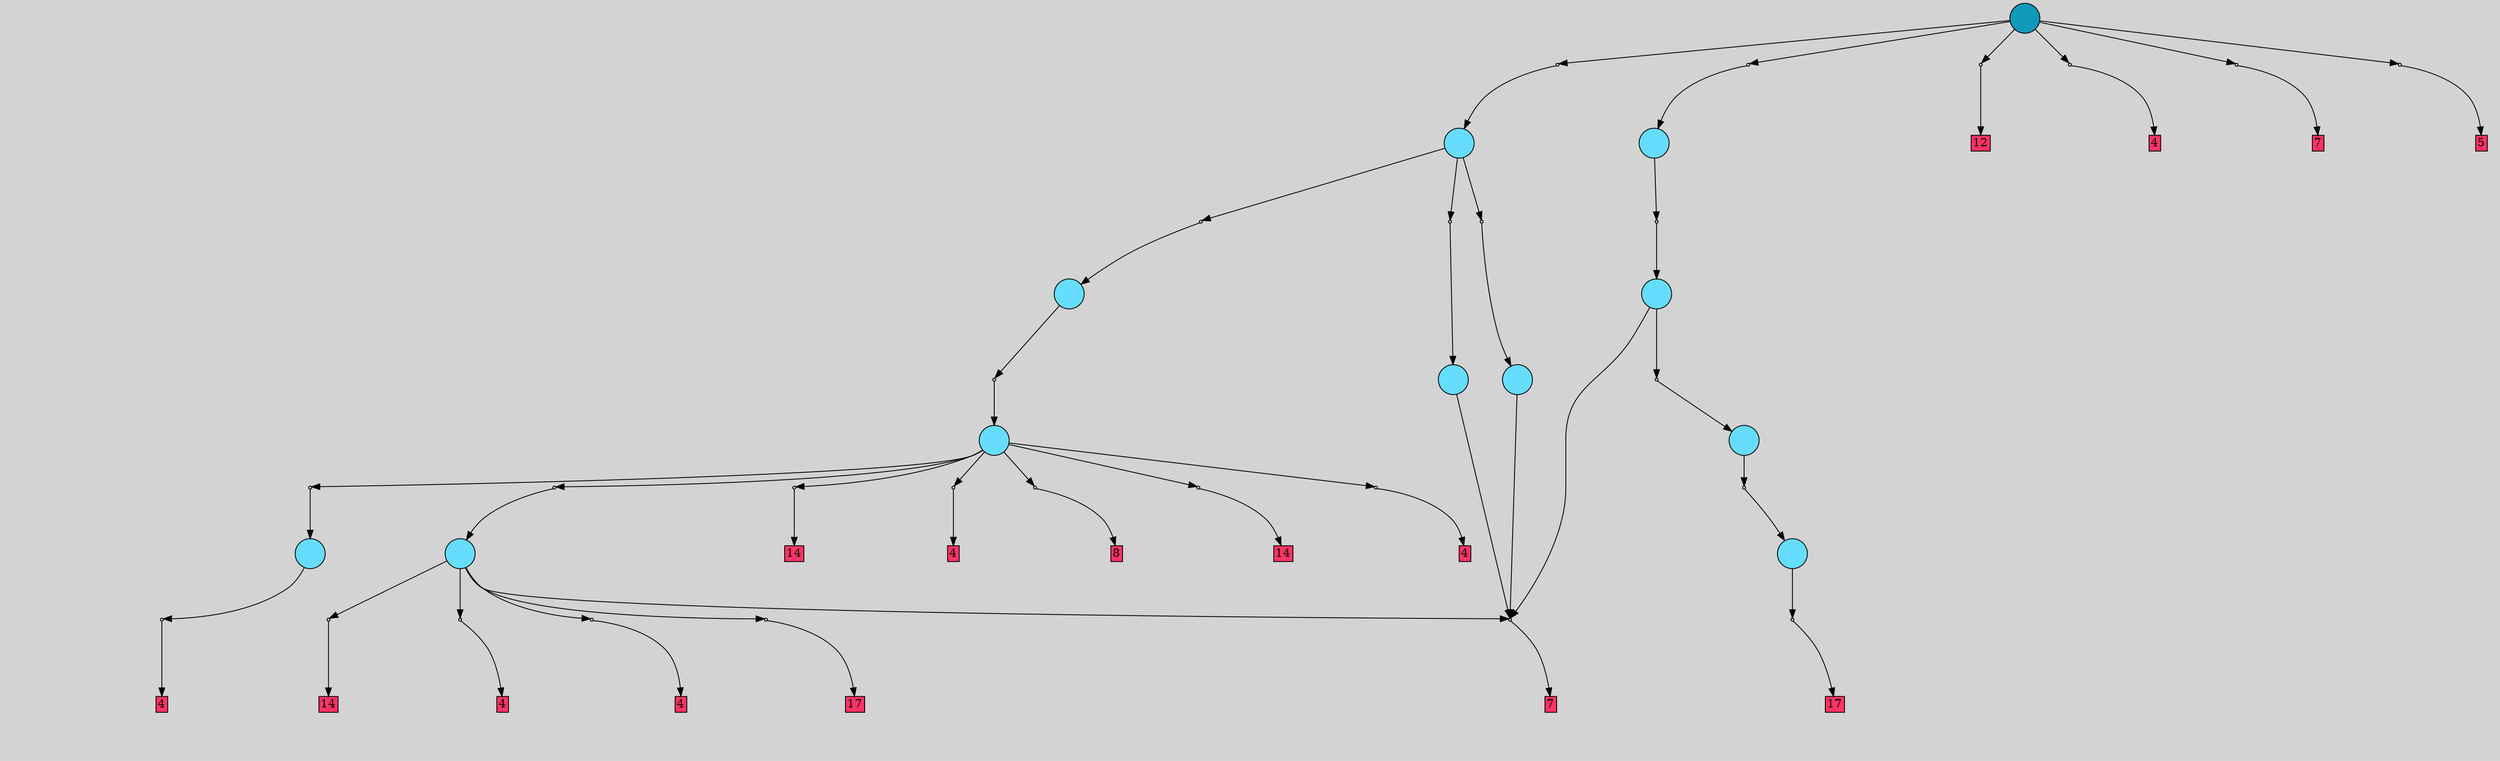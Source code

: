 digraph{
	graph[pad = "0.212, 0.055" bgcolor = lightgray]
	node[shape=circle style = filled label = ""]
		T0 [fillcolor="#66ddff"]
		T1 [fillcolor="#66ddff"]
		T2 [fillcolor="#66ddff"]
		T3 [fillcolor="#66ddff"]
		T4 [fillcolor="#66ddff"]
		T5 [fillcolor="#66ddff"]
		T6 [fillcolor="#66ddff"]
		T7 [fillcolor="#66ddff"]
		T8 [fillcolor="#66ddff"]
		T9 [fillcolor="#66ddff"]
		T10 [fillcolor="#66ddff"]
		T11 [fillcolor="#1199bb"]
		P0 [fillcolor="#cccccc" shape=point] //
		I0 [shape=box style=invis label="2|2&1|267#0|1216&#92;n2|5&0|290#1|647&#92;n0|0&1|582#0|165&#92;n"]
		P0 -> I0[style=invis]
		A0 [fillcolor="#ff3366" shape=box margin=0.03 width=0 height=0 label="4"]
		T0 -> P0 -> A0
		P1 [fillcolor="#cccccc" shape=point] //
		I1 [shape=box style=invis label="7|0&1|154#0|735&#92;n"]
		P1 -> I1[style=invis]
		A1 [fillcolor="#ff3366" shape=box margin=0.03 width=0 height=0 label="17"]
		T1 -> P1 -> A1
		P2 [fillcolor="#cccccc" shape=point] //
		I2 [shape=box style=invis label="5|7&1|527#0|146&#92;n7|0&0|703#0|1312&#92;n"]
		P2 -> I2[style=invis]
		T2 -> P2 -> T1
		P3 [fillcolor="#cccccc" shape=point] //
		I3 [shape=box style=invis label="1|0&1|956#1|113&#92;n2|0&1|392#0|744&#92;n"]
		P3 -> I3[style=invis]
		A2 [fillcolor="#ff3366" shape=box margin=0.03 width=0 height=0 label="7"]
		T3 -> P3 -> A2
		P4 [fillcolor="#cccccc" shape=point] //
		I4 [shape=box style=invis label="3|6&1|36#1|20&#92;n1|0&0|494#1|532&#92;n"]
		P4 -> I4[style=invis]
		T3 -> P4 -> T2
		T4 -> P3
		P5 [fillcolor="#cccccc" shape=point] //
		I5 [shape=box style=invis label="5|0&1|771#1|1098&#92;n1|0&1|589#0|544&#92;n"]
		P5 -> I5[style=invis]
		A3 [fillcolor="#ff3366" shape=box margin=0.03 width=0 height=0 label="17"]
		T5 -> P5 -> A3
		P6 [fillcolor="#cccccc" shape=point] //
		I6 [shape=box style=invis label="1|0&1|235#1|998&#92;n"]
		P6 -> I6[style=invis]
		A4 [fillcolor="#ff3366" shape=box margin=0.03 width=0 height=0 label="14"]
		T5 -> P6 -> A4
		T5 -> P3
		P7 [fillcolor="#cccccc" shape=point] //
		I7 [shape=box style=invis label="2|7&1|1336#1|130&#92;n4|5&0|1119#0|986&#92;n3|0&0|1117#1|230&#92;n5|2&1|1334#0|317&#92;n6|4&0|1080#1|107&#92;n1|2&0|282#0|180&#92;n2|5&0|290#1|647&#92;n0|0&1|582#0|165&#92;n"]
		P7 -> I7[style=invis]
		A5 [fillcolor="#ff3366" shape=box margin=0.03 width=0 height=0 label="4"]
		T5 -> P7 -> A5
		P8 [fillcolor="#cccccc" shape=point] //
		I8 [shape=box style=invis label="5|3&1|534#0|299&#92;n0|1&1|1097#0|1115&#92;n4|0&1|462#0|1073&#92;n"]
		P8 -> I8[style=invis]
		A6 [fillcolor="#ff3366" shape=box margin=0.03 width=0 height=0 label="4"]
		T5 -> P8 -> A6
		P9 [fillcolor="#cccccc" shape=point] //
		I9 [shape=box style=invis label="0|3&1|1258#0|369&#92;n6|6&0|939#0|646&#92;n2|2&1|610#0|1057&#92;n6|2&0|346#0|283&#92;n0|1&0|198#0|1035&#92;n2|0&0|554#0|17&#92;n"]
		P9 -> I9[style=invis]
		T6 -> P9 -> T3
		T7 -> P3
		P10 [fillcolor="#cccccc" shape=point] //
		I10 [shape=box style=invis label="6|6&1|440#0|662&#92;n3|5&1|175#0|86&#92;n2|1&0|853#1|360&#92;n3|2&0|793#1|1091&#92;n2|0&0|442#0|17&#92;n"]
		P10 -> I10[style=invis]
		T8 -> P10 -> T5
		P11 [fillcolor="#cccccc" shape=point] //
		I11 [shape=box style=invis label="2|0&1|1019#1|1156&#92;n"]
		P11 -> I11[style=invis]
		A7 [fillcolor="#ff3366" shape=box margin=0.03 width=0 height=0 label="14"]
		T8 -> P11 -> A7
		P12 [fillcolor="#cccccc" shape=point] //
		I12 [shape=box style=invis label="2|0&1|974#1|71&#92;n"]
		P12 -> I12[style=invis]
		A8 [fillcolor="#ff3366" shape=box margin=0.03 width=0 height=0 label="4"]
		T8 -> P12 -> A8
		P13 [fillcolor="#cccccc" shape=point] //
		I13 [shape=box style=invis label="6|2&1|696#0|462&#92;n1|0&0|666#1|740&#92;n"]
		P13 -> I13[style=invis]
		A9 [fillcolor="#ff3366" shape=box margin=0.03 width=0 height=0 label="8"]
		T8 -> P13 -> A9
		P14 [fillcolor="#cccccc" shape=point] //
		I14 [shape=box style=invis label="6|2&1|107#0|204&#92;n2|0&0|994#1|487&#92;n"]
		P14 -> I14[style=invis]
		A10 [fillcolor="#ff3366" shape=box margin=0.03 width=0 height=0 label="14"]
		T8 -> P14 -> A10
		P15 [fillcolor="#cccccc" shape=point] //
		I15 [shape=box style=invis label="7|3&1|97#1|328&#92;n6|4&0|1051#0|198&#92;n0|0&1|1071#0|1196&#92;n"]
		P15 -> I15[style=invis]
		A11 [fillcolor="#ff3366" shape=box margin=0.03 width=0 height=0 label="4"]
		T8 -> P15 -> A11
		P16 [fillcolor="#cccccc" shape=point] //
		I16 [shape=box style=invis label="4|4&1|935#1|926&#92;n1|5&0|1244#1|143&#92;n0|0&1|582#0|165&#92;n"]
		P16 -> I16[style=invis]
		T8 -> P16 -> T0
		P17 [fillcolor="#cccccc" shape=point] //
		I17 [shape=box style=invis label="0|0&1|226#1|475&#92;n3|0&1|235#0|840&#92;n"]
		P17 -> I17[style=invis]
		T9 -> P17 -> T8
		P18 [fillcolor="#cccccc" shape=point] //
		I18 [shape=box style=invis label="7|4&1|79#1|1006&#92;n7|0&0|1220#1|854&#92;n"]
		P18 -> I18[style=invis]
		T10 -> P18 -> T9
		P19 [fillcolor="#cccccc" shape=point] //
		I19 [shape=box style=invis label="5|2&1|340#0|778&#92;n7|1&1|1082#1|40&#92;n2|0&0|554#0|17&#92;n"]
		P19 -> I19[style=invis]
		T10 -> P19 -> T7
		P20 [fillcolor="#cccccc" shape=point] //
		I20 [shape=box style=invis label="5|2&1|186#1|789&#92;n7|4&1|303#1|1006&#92;n7|1&0|308#0|239&#92;n2|0&0|442#0|17&#92;n"]
		P20 -> I20[style=invis]
		T10 -> P20 -> T4
		P21 [fillcolor="#cccccc" shape=point] //
		I21 [shape=box style=invis label="3|0&1|792#1|553&#92;n2|0&0|1208#1|366&#92;n2|0&1|374#0|624&#92;n"]
		P21 -> I21[style=invis]
		A12 [fillcolor="#ff3366" shape=box margin=0.03 width=0 height=0 label="12"]
		T11 -> P21 -> A12
		P22 [fillcolor="#cccccc" shape=point] //
		I22 [shape=box style=invis label="7|7&1|1005#1|364&#92;n2|7&1|507#0|903&#92;n7|0&0|1039#1|214&#92;n1|3&1|351#0|376&#92;n6|0&0|1003#1|395&#92;n"]
		P22 -> I22[style=invis]
		T11 -> P22 -> T6
		P23 [fillcolor="#cccccc" shape=point] //
		I23 [shape=box style=invis label="5|5&1|465#0|1097&#92;n7|1&0|461#1|251&#92;n0|6&0|1249#1|515&#92;n4|5&0|70#1|566&#92;n7|1&0|981#0|782&#92;n3|2&0|793#1|1091&#92;n2|0&0|442#0|17&#92;n"]
		P23 -> I23[style=invis]
		A13 [fillcolor="#ff3366" shape=box margin=0.03 width=0 height=0 label="4"]
		T11 -> P23 -> A13
		P24 [fillcolor="#cccccc" shape=point] //
		I24 [shape=box style=invis label="2|0&1|654#1|440&#92;n2|0&1|392#0|744&#92;n"]
		P24 -> I24[style=invis]
		A14 [fillcolor="#ff3366" shape=box margin=0.03 width=0 height=0 label="7"]
		T11 -> P24 -> A14
		P25 [fillcolor="#cccccc" shape=point] //
		I25 [shape=box style=invis label="1|3&1|437#1|334&#92;n7|4&1|303#1|1006&#92;n7|1&0|308#0|239&#92;n0|2&0|27#1|1127&#92;n2|0&0|442#0|17&#92;n"]
		P25 -> I25[style=invis]
		T11 -> P25 -> T10
		P26 [fillcolor="#cccccc" shape=point] //
		I26 [shape=box style=invis label="7|0&1|853#0|820&#92;n"]
		P26 -> I26[style=invis]
		A15 [fillcolor="#ff3366" shape=box margin=0.03 width=0 height=0 label="5"]
		T11 -> P26 -> A15
		{ rank= same T11 }
}
